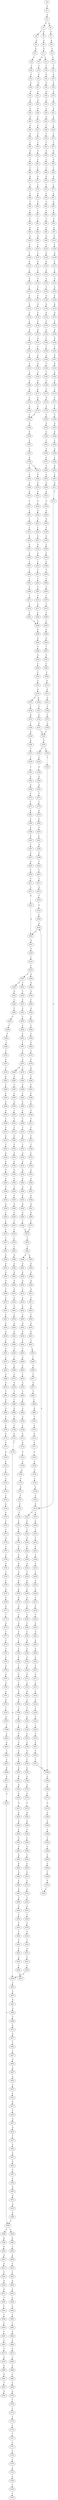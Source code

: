 strict digraph  {
	S0 -> S1 [ label = C ];
	S1 -> S2 [ label = A ];
	S2 -> S3 [ label = G ];
	S2 -> S4 [ label = A ];
	S3 -> S5 [ label = C ];
	S3 -> S6 [ label = T ];
	S4 -> S7 [ label = C ];
	S5 -> S8 [ label = A ];
	S6 -> S9 [ label = A ];
	S7 -> S10 [ label = A ];
	S8 -> S11 [ label = G ];
	S9 -> S12 [ label = G ];
	S10 -> S13 [ label = G ];
	S11 -> S14 [ label = A ];
	S11 -> S15 [ label = G ];
	S12 -> S16 [ label = C ];
	S13 -> S17 [ label = C ];
	S14 -> S18 [ label = T ];
	S15 -> S19 [ label = T ];
	S16 -> S20 [ label = T ];
	S17 -> S21 [ label = T ];
	S18 -> S22 [ label = A ];
	S19 -> S23 [ label = G ];
	S20 -> S24 [ label = C ];
	S21 -> S25 [ label = A ];
	S22 -> S26 [ label = A ];
	S23 -> S27 [ label = C ];
	S24 -> S28 [ label = C ];
	S25 -> S29 [ label = C ];
	S26 -> S30 [ label = A ];
	S27 -> S31 [ label = A ];
	S28 -> S32 [ label = A ];
	S29 -> S33 [ label = G ];
	S30 -> S34 [ label = A ];
	S31 -> S35 [ label = C ];
	S32 -> S36 [ label = C ];
	S33 -> S37 [ label = A ];
	S34 -> S38 [ label = A ];
	S35 -> S39 [ label = G ];
	S36 -> S40 [ label = C ];
	S37 -> S41 [ label = G ];
	S38 -> S42 [ label = C ];
	S39 -> S43 [ label = C ];
	S40 -> S44 [ label = G ];
	S41 -> S45 [ label = A ];
	S42 -> S46 [ label = T ];
	S43 -> S47 [ label = G ];
	S44 -> S48 [ label = G ];
	S45 -> S49 [ label = A ];
	S46 -> S50 [ label = T ];
	S47 -> S51 [ label = G ];
	S48 -> S52 [ label = A ];
	S49 -> S53 [ label = C ];
	S50 -> S54 [ label = T ];
	S51 -> S55 [ label = T ];
	S52 -> S56 [ label = C ];
	S53 -> S57 [ label = T ];
	S54 -> S58 [ label = G ];
	S55 -> S59 [ label = G ];
	S56 -> S60 [ label = G ];
	S57 -> S61 [ label = G ];
	S58 -> S62 [ label = C ];
	S59 -> S63 [ label = C ];
	S60 -> S64 [ label = T ];
	S61 -> S65 [ label = G ];
	S62 -> S66 [ label = C ];
	S63 -> S67 [ label = C ];
	S64 -> S68 [ label = C ];
	S65 -> S69 [ label = C ];
	S66 -> S70 [ label = G ];
	S67 -> S71 [ label = G ];
	S68 -> S72 [ label = G ];
	S69 -> S73 [ label = G ];
	S70 -> S74 [ label = T ];
	S71 -> S75 [ label = C ];
	S72 -> S76 [ label = T ];
	S73 -> S77 [ label = C ];
	S74 -> S78 [ label = A ];
	S75 -> S79 [ label = A ];
	S76 -> S80 [ label = G ];
	S77 -> S81 [ label = A ];
	S78 -> S82 [ label = G ];
	S79 -> S83 [ label = A ];
	S80 -> S84 [ label = A ];
	S81 -> S85 [ label = G ];
	S82 -> S86 [ label = C ];
	S83 -> S87 [ label = C ];
	S84 -> S88 [ label = C ];
	S85 -> S89 [ label = C ];
	S86 -> S90 [ label = C ];
	S87 -> S91 [ label = C ];
	S88 -> S92 [ label = C ];
	S89 -> S93 [ label = G ];
	S90 -> S94 [ label = G ];
	S91 -> S95 [ label = A ];
	S92 -> S96 [ label = G ];
	S93 -> S97 [ label = G ];
	S94 -> S98 [ label = G ];
	S95 -> S99 [ label = G ];
	S96 -> S100 [ label = G ];
	S97 -> S101 [ label = G ];
	S98 -> S102 [ label = T ];
	S99 -> S103 [ label = T ];
	S100 -> S104 [ label = T ];
	S101 -> S105 [ label = T ];
	S102 -> S106 [ label = G ];
	S103 -> S107 [ label = C ];
	S104 -> S108 [ label = C ];
	S105 -> S109 [ label = G ];
	S106 -> S110 [ label = A ];
	S107 -> S111 [ label = G ];
	S108 -> S112 [ label = G ];
	S109 -> S113 [ label = C ];
	S110 -> S114 [ label = C ];
	S111 -> S115 [ label = C ];
	S112 -> S116 [ label = C ];
	S113 -> S117 [ label = C ];
	S114 -> S118 [ label = G ];
	S115 -> S119 [ label = G ];
	S116 -> S120 [ label = G ];
	S117 -> S121 [ label = G ];
	S118 -> S122 [ label = T ];
	S119 -> S123 [ label = C ];
	S120 -> S124 [ label = T ];
	S121 -> S125 [ label = C ];
	S122 -> S126 [ label = G ];
	S123 -> S127 [ label = A ];
	S124 -> S128 [ label = A ];
	S125 -> S129 [ label = C ];
	S126 -> S130 [ label = G ];
	S127 -> S131 [ label = G ];
	S128 -> S132 [ label = G ];
	S129 -> S133 [ label = G ];
	S130 -> S134 [ label = G ];
	S131 -> S135 [ label = C ];
	S132 -> S136 [ label = C ];
	S133 -> S137 [ label = G ];
	S134 -> S138 [ label = T ];
	S135 -> S139 [ label = C ];
	S136 -> S140 [ label = C ];
	S137 -> S141 [ label = T ];
	S138 -> S142 [ label = A ];
	S139 -> S143 [ label = G ];
	S140 -> S144 [ label = G ];
	S141 -> S145 [ label = G ];
	S142 -> S146 [ label = C ];
	S143 -> S147 [ label = G ];
	S144 -> S148 [ label = C ];
	S145 -> S149 [ label = G ];
	S146 -> S150 [ label = T ];
	S147 -> S151 [ label = T ];
	S148 -> S152 [ label = T ];
	S149 -> S153 [ label = T ];
	S150 -> S154 [ label = A ];
	S151 -> S155 [ label = G ];
	S152 -> S156 [ label = G ];
	S153 -> S157 [ label = G ];
	S154 -> S158 [ label = T ];
	S155 -> S159 [ label = G ];
	S156 -> S160 [ label = G ];
	S157 -> S161 [ label = G ];
	S158 -> S162 [ label = T ];
	S159 -> S163 [ label = A ];
	S160 -> S164 [ label = A ];
	S161 -> S165 [ label = A ];
	S162 -> S166 [ label = G ];
	S163 -> S167 [ label = A ];
	S164 -> S168 [ label = A ];
	S165 -> S169 [ label = A ];
	S166 -> S170 [ label = G ];
	S167 -> S171 [ label = G ];
	S168 -> S172 [ label = G ];
	S169 -> S173 [ label = C ];
	S170 -> S174 [ label = A ];
	S171 -> S175 [ label = A ];
	S172 -> S176 [ label = A ];
	S173 -> S177 [ label = C ];
	S174 -> S178 [ label = A ];
	S175 -> S179 [ label = A ];
	S176 -> S180 [ label = A ];
	S177 -> S181 [ label = T ];
	S178 -> S182 [ label = C ];
	S179 -> S183 [ label = C ];
	S180 -> S183 [ label = C ];
	S181 -> S184 [ label = C ];
	S182 -> S185 [ label = G ];
	S183 -> S186 [ label = G ];
	S184 -> S187 [ label = G ];
	S185 -> S188 [ label = G ];
	S186 -> S189 [ label = G ];
	S187 -> S190 [ label = G ];
	S188 -> S191 [ label = T ];
	S189 -> S192 [ label = C ];
	S190 -> S193 [ label = C ];
	S191 -> S194 [ label = A ];
	S192 -> S195 [ label = A ];
	S193 -> S196 [ label = A ];
	S194 -> S197 [ label = C ];
	S195 -> S198 [ label = C ];
	S196 -> S199 [ label = C ];
	S197 -> S200 [ label = G ];
	S198 -> S201 [ label = C ];
	S198 -> S202 [ label = T ];
	S199 -> S203 [ label = G ];
	S200 -> S204 [ label = A ];
	S201 -> S205 [ label = G ];
	S202 -> S206 [ label = G ];
	S203 -> S207 [ label = C ];
	S204 -> S208 [ label = A ];
	S205 -> S209 [ label = G ];
	S206 -> S210 [ label = G ];
	S207 -> S211 [ label = G ];
	S208 -> S212 [ label = G ];
	S209 -> S213 [ label = G ];
	S210 -> S214 [ label = G ];
	S211 -> S215 [ label = C ];
	S212 -> S216 [ label = A ];
	S213 -> S217 [ label = A ];
	S214 -> S218 [ label = A ];
	S215 -> S219 [ label = G ];
	S216 -> S220 [ label = A ];
	S217 -> S221 [ label = A ];
	S218 -> S222 [ label = A ];
	S219 -> S223 [ label = C ];
	S219 -> S224 [ label = G ];
	S220 -> S225 [ label = G ];
	S221 -> S226 [ label = T ];
	S222 -> S227 [ label = C ];
	S223 -> S228 [ label = G ];
	S224 -> S229 [ label = C ];
	S225 -> S230 [ label = T ];
	S226 -> S231 [ label = T ];
	S227 -> S232 [ label = T ];
	S228 -> S233 [ label = T ];
	S229 -> S234 [ label = T ];
	S230 -> S235 [ label = G ];
	S231 -> S236 [ label = G ];
	S232 -> S237 [ label = G ];
	S233 -> S238 [ label = C ];
	S234 -> S239 [ label = G ];
	S235 -> S240 [ label = T ];
	S236 -> S241 [ label = A ];
	S237 -> S242 [ label = G ];
	S238 -> S243 [ label = G ];
	S239 -> S244 [ label = G ];
	S240 -> S245 [ label = C ];
	S241 -> S246 [ label = A ];
	S242 -> S247 [ label = A ];
	S243 -> S248 [ label = A ];
	S244 -> S249 [ label = A ];
	S245 -> S250 [ label = C ];
	S246 -> S251 [ label = C ];
	S247 -> S252 [ label = C ];
	S248 -> S253 [ label = C ];
	S249 -> S254 [ label = A ];
	S250 -> S255 [ label = T ];
	S251 -> S256 [ label = C ];
	S252 -> S257 [ label = C ];
	S253 -> S258 [ label = G ];
	S254 -> S259 [ label = T ];
	S255 -> S260 [ label = G ];
	S256 -> S261 [ label = C ];
	S257 -> S262 [ label = C ];
	S258 -> S263 [ label = C ];
	S259 -> S264 [ label = G ];
	S260 -> S265 [ label = G ];
	S261 -> S266 [ label = G ];
	S262 -> S267 [ label = G ];
	S263 -> S268 [ label = G ];
	S264 -> S269 [ label = G ];
	S265 -> S270 [ label = C ];
	S266 -> S271 [ label = T ];
	S267 -> S272 [ label = T ];
	S268 -> S273 [ label = C ];
	S269 -> S274 [ label = G ];
	S270 -> S275 [ label = C ];
	S271 -> S276 [ label = C ];
	S272 -> S277 [ label = C ];
	S273 -> S278 [ label = C ];
	S274 -> S279 [ label = G ];
	S275 -> S280 [ label = T ];
	S276 -> S281 [ label = T ];
	S277 -> S282 [ label = T ];
	S278 -> S283 [ label = T ];
	S279 -> S284 [ label = T ];
	S280 -> S285 [ label = G ];
	S281 -> S286 [ label = C ];
	S282 -> S286 [ label = C ];
	S283 -> S287 [ label = C ];
	S284 -> S288 [ label = C ];
	S285 -> S289 [ label = G ];
	S286 -> S290 [ label = G ];
	S287 -> S291 [ label = G ];
	S288 -> S292 [ label = C ];
	S289 -> S293 [ label = G ];
	S290 -> S294 [ label = G ];
	S291 -> S295 [ label = G ];
	S292 -> S296 [ label = G ];
	S293 -> S297 [ label = T ];
	S294 -> S298 [ label = C ];
	S295 -> S299 [ label = G ];
	S296 -> S300 [ label = C ];
	S297 -> S301 [ label = C ];
	S298 -> S302 [ label = A ];
	S299 -> S303 [ label = C ];
	S300 -> S304 [ label = C ];
	S301 -> S305 [ label = C ];
	S302 -> S306 [ label = C ];
	S303 -> S307 [ label = T ];
	S304 -> S308 [ label = G ];
	S305 -> S309 [ label = C ];
	S306 -> S310 [ label = C ];
	S307 -> S311 [ label = C ];
	S308 -> S312 [ label = G ];
	S309 -> S313 [ label = G ];
	S310 -> S314 [ label = G ];
	S311 -> S315 [ label = A ];
	S312 -> S316 [ label = A ];
	S313 -> S317 [ label = A ];
	S314 -> S318 [ label = A ];
	S315 -> S319 [ label = C ];
	S316 -> S320 [ label = A ];
	S317 -> S321 [ label = G ];
	S318 -> S322 [ label = G ];
	S318 -> S323 [ label = A ];
	S319 -> S324 [ label = G ];
	S320 -> S325 [ label = C ];
	S321 -> S326 [ label = T ];
	S322 -> S327 [ label = T ];
	S323 -> S328 [ label = T ];
	S324 -> S329 [ label = T ];
	S325 -> S330 [ label = T ];
	S326 -> S331 [ label = C ];
	S327 -> S332 [ label = C ];
	S328 -> S333 [ label = G ];
	S329 -> S334 [ label = C ];
	S330 -> S335 [ label = G ];
	S331 -> S336 [ label = C ];
	S332 -> S337 [ label = C ];
	S333 -> S338 [ label = T ];
	S334 -> S339 [ label = C ];
	S335 -> S340 [ label = C ];
	S336 -> S341 [ label = A ];
	S337 -> S341 [ label = A ];
	S338 -> S342 [ label = A ];
	S339 -> S343 [ label = A ];
	S340 -> S344 [ label = A ];
	S341 -> S345 [ label = G ];
	S342 -> S346 [ label = G ];
	S343 -> S347 [ label = G ];
	S344 -> S348 [ label = A ];
	S345 -> S349 [ label = T ];
	S345 -> S350 [ label = C ];
	S346 -> S351 [ label = T ];
	S347 -> S352 [ label = C ];
	S348 -> S353 [ label = C ];
	S349 -> S354 [ label = A ];
	S350 -> S355 [ label = T ];
	S351 -> S356 [ label = T ];
	S352 -> S357 [ label = T ];
	S353 -> S358 [ label = C ];
	S354 -> S359 [ label = G ];
	S355 -> S360 [ label = T ];
	S356 -> S361 [ label = T ];
	S357 -> S360 [ label = T ];
	S358 -> S362 [ label = A ];
	S359 -> S363 [ label = G ];
	S360 -> S364 [ label = C ];
	S361 -> S365 [ label = C ];
	S362 -> S366 [ label = G ];
	S363 -> S367 [ label = G ];
	S364 -> S368 [ label = A ];
	S365 -> S369 [ label = A ];
	S366 -> S370 [ label = A ];
	S367 -> S371 [ label = T ];
	S368 -> S372 [ label = C ];
	S369 -> S373 [ label = C ];
	S370 -> S374 [ label = A ];
	S371 -> S375 [ label = C ];
	S372 -> S376 [ label = G ];
	S373 -> S377 [ label = T ];
	S374 -> S378 [ label = C ];
	S375 -> S379 [ label = A ];
	S376 -> S380 [ label = C ];
	S377 -> S381 [ label = C ];
	S378 -> S382 [ label = A ];
	S379 -> S383 [ label = C ];
	S380 -> S384 [ label = C ];
	S381 -> S385 [ label = C ];
	S382 -> S386 [ label = G ];
	S383 -> S387 [ label = T ];
	S384 -> S388 [ label = C ];
	S385 -> S389 [ label = T ];
	S386 -> S390 [ label = C ];
	S387 -> S391 [ label = C ];
	S388 -> S392 [ label = T ];
	S389 -> S393 [ label = T ];
	S390 -> S394 [ label = C ];
	S391 -> S395 [ label = G ];
	S392 -> S396 [ label = T ];
	S393 -> S397 [ label = T ];
	S394 -> S398 [ label = G ];
	S395 -> S399 [ label = C ];
	S396 -> S400 [ label = C ];
	S397 -> S401 [ label = C ];
	S398 -> S402 [ label = T ];
	S399 -> S403 [ label = T ];
	S400 -> S404 [ label = A ];
	S401 -> S405 [ label = A ];
	S402 -> S406 [ label = C ];
	S403 -> S407 [ label = T ];
	S404 -> S408 [ label = T ];
	S405 -> S409 [ label = T ];
	S406 -> S410 [ label = C ];
	S407 -> S411 [ label = C ];
	S408 -> S412 [ label = C ];
	S409 -> S413 [ label = C ];
	S410 -> S414 [ label = T ];
	S411 -> S415 [ label = A ];
	S412 -> S416 [ label = C ];
	S413 -> S417 [ label = C ];
	S414 -> S418 [ label = C ];
	S415 -> S419 [ label = T ];
	S416 -> S420 [ label = A ];
	S417 -> S421 [ label = A ];
	S418 -> S422 [ label = T ];
	S419 -> S423 [ label = C ];
	S420 -> S424 [ label = G ];
	S421 -> S424 [ label = G ];
	S422 -> S425 [ label = G ];
	S423 -> S426 [ label = C ];
	S424 -> S427 [ label = A ];
	S425 -> S428 [ label = T ];
	S426 -> S420 [ label = A ];
	S427 -> S429 [ label = A ];
	S428 -> S430 [ label = C ];
	S429 -> S431 [ label = C ];
	S430 -> S432 [ label = G ];
	S431 -> S433 [ label = C ];
	S432 -> S434 [ label = T ];
	S433 -> S435 [ label = A ];
	S433 -> S436 [ label = G ];
	S434 -> S437 [ label = G ];
	S435 -> S438 [ label = G ];
	S435 -> S439 [ label = C ];
	S436 -> S440 [ label = G ];
	S437 -> S441 [ label = G ];
	S438 -> S442 [ label = A ];
	S439 -> S443 [ label = C ];
	S440 -> S444 [ label = A ];
	S441 -> S445 [ label = T ];
	S442 -> S446 [ label = C ];
	S443 -> S447 [ label = A ];
	S444 -> S448 [ label = C ];
	S445 -> S449 [ label = A ];
	S446 -> S450 [ label = T ];
	S447 -> S451 [ label = C ];
	S448 -> S452 [ label = G ];
	S449 -> S453 [ label = C ];
	S450 -> S454 [ label = C ];
	S451 -> S455 [ label = C ];
	S452 -> S456 [ label = C ];
	S453 -> S457 [ label = C ];
	S454 -> S458 [ label = C ];
	S455 -> S459 [ label = C ];
	S456 -> S460 [ label = C ];
	S457 -> S461 [ label = G ];
	S458 -> S462 [ label = C ];
	S459 -> S463 [ label = C ];
	S460 -> S464 [ label = C ];
	S461 -> S465 [ label = G ];
	S462 -> S466 [ label = A ];
	S463 -> S467 [ label = T ];
	S464 -> S468 [ label = A ];
	S465 -> S469 [ label = T ];
	S466 -> S470 [ label = T ];
	S467 -> S471 [ label = T ];
	S468 -> S472 [ label = T ];
	S469 -> S473 [ label = G ];
	S470 -> S474 [ label = C ];
	S471 -> S475 [ label = C ];
	S472 -> S476 [ label = C ];
	S473 -> S477 [ label = G ];
	S474 -> S478 [ label = T ];
	S475 -> S479 [ label = C ];
	S475 -> S480 [ label = G ];
	S476 -> S481 [ label = G ];
	S477 -> S482 [ label = T ];
	S478 -> S483 [ label = G ];
	S479 -> S484 [ label = T ];
	S480 -> S485 [ label = A ];
	S481 -> S486 [ label = T ];
	S482 -> S487 [ label = T ];
	S483 -> S488 [ label = C ];
	S484 -> S489 [ label = G ];
	S485 -> S490 [ label = T ];
	S486 -> S491 [ label = C ];
	S487 -> S492 [ label = A ];
	S488 -> S493 [ label = C ];
	S489 -> S494 [ label = T ];
	S490 -> S495 [ label = C ];
	S491 -> S496 [ label = C ];
	S492 -> S497 [ label = G ];
	S493 -> S498 [ label = A ];
	S494 -> S499 [ label = C ];
	S495 -> S500 [ label = G ];
	S496 -> S501 [ label = T ];
	S497 -> S502 [ label = A ];
	S498 -> S503 [ label = G ];
	S499 -> S504 [ label = C ];
	S500 -> S505 [ label = T ];
	S501 -> S506 [ label = C ];
	S502 -> S507 [ label = A ];
	S503 -> S508 [ label = T ];
	S504 -> S509 [ label = T ];
	S505 -> S510 [ label = T ];
	S506 -> S511 [ label = T ];
	S507 -> S512 [ label = G ];
	S508 -> S513 [ label = C ];
	S509 -> S514 [ label = T ];
	S510 -> S515 [ label = T ];
	S511 -> S516 [ label = T ];
	S512 -> S517 [ label = G ];
	S513 -> S518 [ label = G ];
	S514 -> S519 [ label = G ];
	S515 -> S520 [ label = G ];
	S516 -> S521 [ label = C ];
	S517 -> S522 [ label = G ];
	S518 -> S523 [ label = T ];
	S519 -> S524 [ label = T ];
	S520 -> S525 [ label = T ];
	S521 -> S526 [ label = T ];
	S522 -> S527 [ label = G ];
	S523 -> S528 [ label = A ];
	S524 -> S529 [ label = A ];
	S525 -> S530 [ label = A ];
	S526 -> S531 [ label = C ];
	S527 -> S532 [ label = G ];
	S528 -> S533 [ label = A ];
	S529 -> S534 [ label = G ];
	S530 -> S535 [ label = G ];
	S531 -> S536 [ label = G ];
	S532 -> S537 [ label = T ];
	S533 -> S538 [ label = G ];
	S534 -> S539 [ label = G ];
	S535 -> S540 [ label = G ];
	S536 -> S541 [ label = G ];
	S537 -> S542 [ label = C ];
	S538 -> S543 [ label = A ];
	S539 -> S544 [ label = A ];
	S540 -> S545 [ label = A ];
	S541 -> S546 [ label = A ];
	S542 -> S547 [ label = C ];
	S543 -> S548 [ label = C ];
	S544 -> S549 [ label = G ];
	S545 -> S550 [ label = A ];
	S546 -> S551 [ label = G ];
	S547 -> S552 [ label = G ];
	S548 -> S553 [ label = G ];
	S549 -> S554 [ label = A ];
	S550 -> S555 [ label = A ];
	S551 -> S556 [ label = A ];
	S552 -> S557 [ label = T ];
	S553 -> S558 [ label = G ];
	S554 -> S559 [ label = G ];
	S555 -> S560 [ label = G ];
	S556 -> S561 [ label = G ];
	S557 -> S562 [ label = C ];
	S558 -> S563 [ label = C ];
	S559 -> S564 [ label = G ];
	S560 -> S565 [ label = G ];
	S561 -> S566 [ label = G ];
	S562 -> S567 [ label = G ];
	S563 -> S568 [ label = T ];
	S564 -> S569 [ label = T ];
	S565 -> S570 [ label = T ];
	S566 -> S571 [ label = T ];
	S567 -> S572 [ label = G ];
	S568 -> S573 [ label = C ];
	S569 -> S574 [ label = C ];
	S570 -> S575 [ label = C ];
	S571 -> S574 [ label = C ];
	S572 -> S576 [ label = A ];
	S573 -> S577 [ label = T ];
	S574 -> S578 [ label = C ];
	S575 -> S579 [ label = C ];
	S576 -> S580 [ label = A ];
	S577 -> S581 [ label = C ];
	S578 -> S582 [ label = C ];
	S579 -> S583 [ label = C ];
	S580 -> S584 [ label = C ];
	S581 -> S585 [ label = G ];
	S582 -> S586 [ label = A ];
	S582 -> S587 [ label = G ];
	S583 -> S588 [ label = G ];
	S584 -> S589 [ label = A ];
	S584 -> S590 [ label = T ];
	S585 -> S591 [ label = A ];
	S586 -> S592 [ label = G ];
	S587 -> S593 [ label = G ];
	S588 -> S594 [ label = A ];
	S589 -> S595 [ label = G ];
	S590 -> S596 [ label = A ];
	S591 -> S597 [ label = A ];
	S592 -> S598 [ label = A ];
	S593 -> S599 [ label = A ];
	S594 -> S600 [ label = A ];
	S595 -> S601 [ label = G ];
	S596 -> S602 [ label = C ];
	S597 -> S603 [ label = G ];
	S598 -> S604 [ label = G ];
	S599 -> S605 [ label = G ];
	S600 -> S606 [ label = G ];
	S601 -> S607 [ label = A ];
	S602 -> S608 [ label = A ];
	S603 -> S609 [ label = T ];
	S604 -> S610 [ label = C ];
	S605 -> S611 [ label = G ];
	S606 -> S612 [ label = T ];
	S607 -> S613 [ label = A ];
	S608 -> S614 [ label = A ];
	S609 -> S615 [ label = C ];
	S610 -> S616 [ label = C ];
	S611 -> S617 [ label = C ];
	S612 -> S618 [ label = C ];
	S613 -> S619 [ label = T ];
	S614 -> S620 [ label = C ];
	S615 -> S621 [ label = G ];
	S616 -> S622 [ label = A ];
	S617 -> S623 [ label = G ];
	S618 -> S624 [ label = G ];
	S619 -> S625 [ label = A ];
	S620 -> S626 [ label = G ];
	S621 -> S627 [ label = C ];
	S622 -> S628 [ label = C ];
	S623 -> S629 [ label = T ];
	S624 -> S630 [ label = A ];
	S625 -> S631 [ label = G ];
	S626 -> S632 [ label = A ];
	S627 -> S633 [ label = G ];
	S628 -> S634 [ label = G ];
	S629 -> S635 [ label = G ];
	S630 -> S636 [ label = G ];
	S631 -> S637 [ label = T ];
	S632 -> S638 [ label = A ];
	S633 -> S639 [ label = G ];
	S634 -> S640 [ label = G ];
	S635 -> S641 [ label = G ];
	S636 -> S642 [ label = G ];
	S637 -> S643 [ label = C ];
	S638 -> S644 [ label = A ];
	S639 -> S645 [ label = C ];
	S640 -> S646 [ label = T ];
	S641 -> S647 [ label = T ];
	S642 -> S648 [ label = T ];
	S643 -> S649 [ label = T ];
	S644 -> S650 [ label = A ];
	S645 -> S651 [ label = T ];
	S646 -> S652 [ label = T ];
	S647 -> S653 [ label = A ];
	S648 -> S654 [ label = A ];
	S649 -> S655 [ label = C ];
	S650 -> S656 [ label = C ];
	S651 -> S657 [ label = A ];
	S652 -> S658 [ label = A ];
	S653 -> S659 [ label = T ];
	S654 -> S660 [ label = T ];
	S655 -> S661 [ label = T ];
	S656 -> S662 [ label = A ];
	S657 -> S663 [ label = T ];
	S658 -> S664 [ label = C ];
	S659 -> S665 [ label = G ];
	S660 -> S666 [ label = A ];
	S661 -> S667 [ label = C ];
	S662 -> S668 [ label = G ];
	S663 -> S669 [ label = A ];
	S664 -> S670 [ label = T ];
	S665 -> S671 [ label = A ];
	S666 -> S672 [ label = A ];
	S667 -> S673 [ label = T ];
	S668 -> S674 [ label = A ];
	S669 -> S675 [ label = G ];
	S670 -> S676 [ label = G ];
	S671 -> S677 [ label = G ];
	S672 -> S678 [ label = G ];
	S673 -> S679 [ label = G ];
	S674 -> S680 [ label = A ];
	S675 -> S681 [ label = T ];
	S676 -> S682 [ label = C ];
	S677 -> S683 [ label = C ];
	S678 -> S684 [ label = T ];
	S679 -> S685 [ label = A ];
	S680 -> S686 [ label = G ];
	S681 -> S687 [ label = A ];
	S682 -> S688 [ label = A ];
	S683 -> S689 [ label = G ];
	S684 -> S690 [ label = C ];
	S685 -> S691 [ label = G ];
	S686 -> S692 [ label = G ];
	S687 -> S693 [ label = G ];
	S688 -> S694 [ label = G ];
	S689 -> S695 [ label = G ];
	S690 -> S696 [ label = G ];
	S691 -> S697 [ label = T ];
	S692 -> S698 [ label = G ];
	S693 -> S699 [ label = C ];
	S694 -> S700 [ label = A ];
	S695 -> S701 [ label = T ];
	S696 -> S702 [ label = T ];
	S697 -> S703 [ label = A ];
	S698 -> S704 [ label = G ];
	S699 -> S705 [ label = C ];
	S700 -> S706 [ label = C ];
	S701 -> S707 [ label = C ];
	S702 -> S708 [ label = G ];
	S704 -> S709 [ label = T ];
	S705 -> S710 [ label = G ];
	S706 -> S711 [ label = G ];
	S707 -> S712 [ label = G ];
	S708 -> S713 [ label = G ];
	S709 -> S714 [ label = C ];
	S710 -> S715 [ label = A ];
	S711 -> S716 [ label = G ];
	S712 -> S717 [ label = C ];
	S713 -> S718 [ label = T ];
	S714 -> S719 [ label = T ];
	S715 -> S720 [ label = A ];
	S716 -> S721 [ label = A ];
	S717 -> S722 [ label = A ];
	S718 -> S449 [ label = A ];
	S719 -> S723 [ label = C ];
	S720 -> S724 [ label = A ];
	S721 -> S725 [ label = C ];
	S722 -> S726 [ label = C ];
	S723 -> S727 [ label = T ];
	S724 -> S728 [ label = C ];
	S725 -> S729 [ label = A ];
	S726 -> S730 [ label = G ];
	S727 -> S731 [ label = C ];
	S728 -> S732 [ label = C ];
	S729 -> S733 [ label = C ];
	S730 -> S734 [ label = C ];
	S731 -> S735 [ label = G ];
	S732 -> S736 [ label = C ];
	S733 -> S737 [ label = A ];
	S734 -> S738 [ label = G ];
	S735 -> S739 [ label = T ];
	S736 -> S740 [ label = C ];
	S737 -> S741 [ label = C ];
	S738 -> S742 [ label = C ];
	S739 -> S743 [ label = G ];
	S740 -> S744 [ label = G ];
	S741 -> S745 [ label = C ];
	S742 -> S219 [ label = G ];
	S743 -> S746 [ label = G ];
	S744 -> S747 [ label = A ];
	S745 -> S748 [ label = T ];
	S746 -> S749 [ label = T ];
	S747 -> S750 [ label = C ];
	S748 -> S751 [ label = C ];
	S749 -> S752 [ label = A ];
	S750 -> S753 [ label = T ];
	S751 -> S754 [ label = T ];
	S753 -> S755 [ label = A ];
	S754 -> S756 [ label = A ];
	S755 -> S757 [ label = G ];
	S756 -> S758 [ label = G ];
	S757 -> S759 [ label = A ];
	S758 -> S760 [ label = A ];
	S759 -> S761 [ label = A ];
	S760 -> S762 [ label = A ];
	S761 -> S763 [ label = T ];
	S762 -> S764 [ label = C ];
	S763 -> S765 [ label = C ];
	S764 -> S766 [ label = G ];
	S765 -> S767 [ label = G ];
	S766 -> S768 [ label = A ];
	S767 -> S769 [ label = G ];
	S768 -> S770 [ label = G ];
	S769 -> S771 [ label = G ];
	S770 -> S772 [ label = G ];
	S771 -> S773 [ label = T ];
	S772 -> S774 [ label = T ];
	S773 -> S775 [ label = A ];
	S774 -> S776 [ label = G ];
	S775 -> S777 [ label = T ];
	S776 -> S778 [ label = T ];
	S777 -> S779 [ label = C ];
	S778 -> S780 [ label = C ];
	S779 -> S781 [ label = C ];
	S780 -> S782 [ label = C ];
	S781 -> S783 [ label = C ];
	S782 -> S784 [ label = C ];
	S783 -> S785 [ label = G ];
	S784 -> S786 [ label = T ];
	S785 -> S787 [ label = A ];
	S786 -> S788 [ label = G ];
	S787 -> S789 [ label = A ];
	S788 -> S790 [ label = T ];
	S789 -> S791 [ label = A ];
	S790 -> S792 [ label = C ];
	S791 -> S793 [ label = G ];
	S792 -> S794 [ label = C ];
	S793 -> S795 [ label = T ];
	S794 -> S796 [ label = T ];
	S795 -> S797 [ label = G ];
	S796 -> S798 [ label = A ];
	S797 -> S799 [ label = T ];
	S798 -> S800 [ label = C ];
	S799 -> S801 [ label = C ];
	S800 -> S802 [ label = T ];
	S801 -> S803 [ label = G ];
	S802 -> S804 [ label = A ];
	S803 -> S805 [ label = T ];
	S804 -> S806 [ label = C ];
	S805 -> S807 [ label = C ];
	S806 -> S808 [ label = C ];
	S807 -> S809 [ label = G ];
	S808 -> S810 [ label = A ];
	S809 -> S811 [ label = G ];
	S810 -> S812 [ label = G ];
	S811 -> S813 [ label = A ];
	S812 -> S814 [ label = G ];
	S813 -> S815 [ label = A ];
	S814 -> S816 [ label = A ];
	S815 -> S584 [ label = C ];
	S816 -> S817 [ label = G ];
	S817 -> S818 [ label = A ];
	S818 -> S819 [ label = G ];
	S819 -> S820 [ label = T ];
	S820 -> S821 [ label = C ];
	S821 -> S822 [ label = A ];
	S822 -> S823 [ label = G ];
	S823 -> S824 [ label = G ];
	S824 -> S825 [ label = A ];
	S825 -> S826 [ label = C ];
	S826 -> S827 [ label = C ];
	S827 -> S828 [ label = A ];
	S828 -> S829 [ label = G ];
	S829 -> S830 [ label = T ];
	S830 -> S831 [ label = C ];
	S831 -> S832 [ label = T ];
	S832 -> S833 [ label = C ];
	S833 -> S834 [ label = T ];
	S834 -> S835 [ label = G ];
	S835 -> S836 [ label = T ];
	S836 -> S837 [ label = A ];
}
